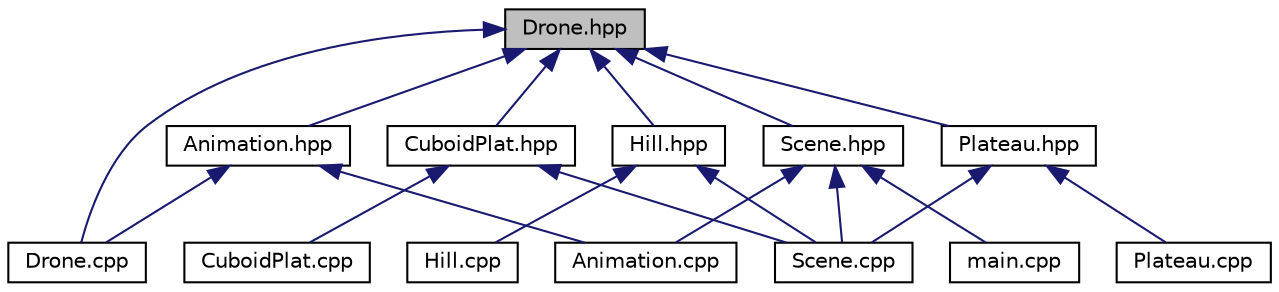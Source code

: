 digraph "Drone.hpp"
{
 // LATEX_PDF_SIZE
  edge [fontname="Helvetica",fontsize="10",labelfontname="Helvetica",labelfontsize="10"];
  node [fontname="Helvetica",fontsize="10",shape=record];
  Node1 [label="Drone.hpp",height=0.2,width=0.4,color="black", fillcolor="grey75", style="filled", fontcolor="black",tooltip="Definicja klasy dron."];
  Node1 -> Node2 [dir="back",color="midnightblue",fontsize="10",style="solid",fontname="Helvetica"];
  Node2 [label="Animation.hpp",height=0.2,width=0.4,color="black", fillcolor="white", style="filled",URL="$_animation_8hpp.html",tooltip="Definicja klasy animacji ruchów obiektu."];
  Node2 -> Node3 [dir="back",color="midnightblue",fontsize="10",style="solid",fontname="Helvetica"];
  Node3 [label="Animation.cpp",height=0.2,width=0.4,color="black", fillcolor="white", style="filled",URL="$_animation_8cpp.html",tooltip=" "];
  Node2 -> Node4 [dir="back",color="midnightblue",fontsize="10",style="solid",fontname="Helvetica"];
  Node4 [label="Drone.cpp",height=0.2,width=0.4,color="black", fillcolor="white", style="filled",URL="$_drone_8cpp.html",tooltip=" "];
  Node1 -> Node5 [dir="back",color="midnightblue",fontsize="10",style="solid",fontname="Helvetica"];
  Node5 [label="CuboidPlat.hpp",height=0.2,width=0.4,color="black", fillcolor="white", style="filled",URL="$_cuboid_plat_8hpp.html",tooltip="Definicja klasy płaskowyżu prostopadłościennego."];
  Node5 -> Node6 [dir="back",color="midnightblue",fontsize="10",style="solid",fontname="Helvetica"];
  Node6 [label="CuboidPlat.cpp",height=0.2,width=0.4,color="black", fillcolor="white", style="filled",URL="$_cuboid_plat_8cpp.html",tooltip=" "];
  Node5 -> Node7 [dir="back",color="midnightblue",fontsize="10",style="solid",fontname="Helvetica"];
  Node7 [label="Scene.cpp",height=0.2,width=0.4,color="black", fillcolor="white", style="filled",URL="$_scene_8cpp.html",tooltip=" "];
  Node1 -> Node8 [dir="back",color="midnightblue",fontsize="10",style="solid",fontname="Helvetica"];
  Node8 [label="Hill.hpp",height=0.2,width=0.4,color="black", fillcolor="white", style="filled",URL="$_hill_8hpp.html",tooltip="Definicja klasy wzgórza."];
  Node8 -> Node9 [dir="back",color="midnightblue",fontsize="10",style="solid",fontname="Helvetica"];
  Node9 [label="Hill.cpp",height=0.2,width=0.4,color="black", fillcolor="white", style="filled",URL="$_hill_8cpp.html",tooltip=" "];
  Node8 -> Node7 [dir="back",color="midnightblue",fontsize="10",style="solid",fontname="Helvetica"];
  Node1 -> Node10 [dir="back",color="midnightblue",fontsize="10",style="solid",fontname="Helvetica"];
  Node10 [label="Plateau.hpp",height=0.2,width=0.4,color="black", fillcolor="white", style="filled",URL="$_plateau_8hpp.html",tooltip="Definicja klasy przeszkody typu płaskowyż"];
  Node10 -> Node11 [dir="back",color="midnightblue",fontsize="10",style="solid",fontname="Helvetica"];
  Node11 [label="Plateau.cpp",height=0.2,width=0.4,color="black", fillcolor="white", style="filled",URL="$_plateau_8cpp.html",tooltip=" "];
  Node10 -> Node7 [dir="back",color="midnightblue",fontsize="10",style="solid",fontname="Helvetica"];
  Node1 -> Node12 [dir="back",color="midnightblue",fontsize="10",style="solid",fontname="Helvetica"];
  Node12 [label="Scene.hpp",height=0.2,width=0.4,color="black", fillcolor="white", style="filled",URL="$_scene_8hpp.html",tooltip="Definicja klasy sceny."];
  Node12 -> Node3 [dir="back",color="midnightblue",fontsize="10",style="solid",fontname="Helvetica"];
  Node12 -> Node13 [dir="back",color="midnightblue",fontsize="10",style="solid",fontname="Helvetica"];
  Node13 [label="main.cpp",height=0.2,width=0.4,color="black", fillcolor="white", style="filled",URL="$main_8cpp.html",tooltip=" "];
  Node12 -> Node7 [dir="back",color="midnightblue",fontsize="10",style="solid",fontname="Helvetica"];
  Node1 -> Node4 [dir="back",color="midnightblue",fontsize="10",style="solid",fontname="Helvetica"];
}
